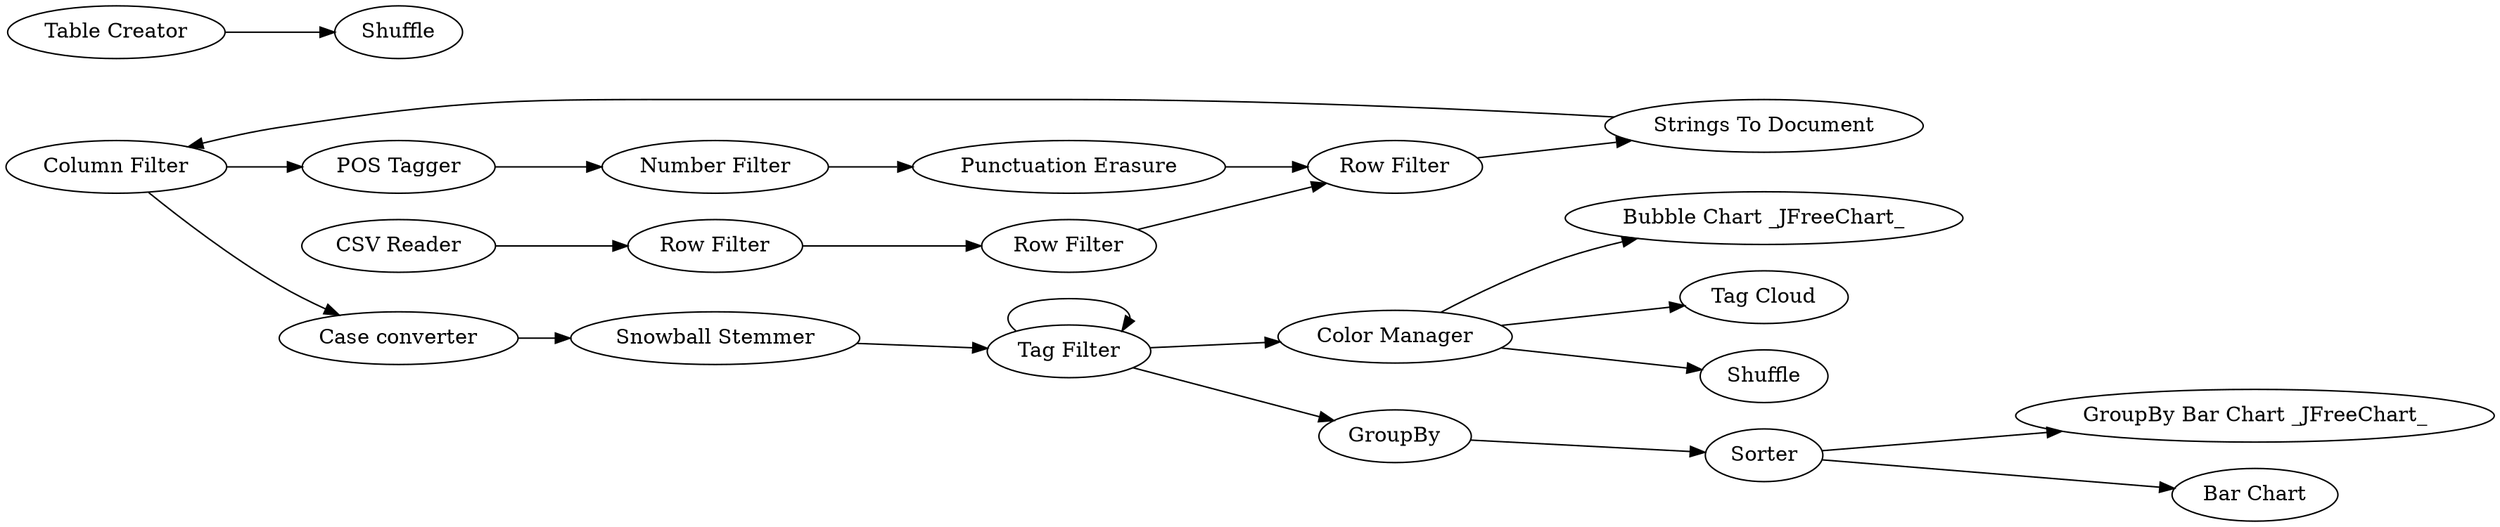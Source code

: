 digraph {
	111 -> 781
	111 -> 785
	111 -> 112
	22 -> 33
	18 -> 105
	783 -> 784
	20 -> 23
	22 -> 17
	14 -> 15
	17 -> 18
	105 -> 774
	778 -> 20
	105 -> 111
	33 -> 14
	105 -> 105
	109 -> 110
	775 -> 780
	775 -> 777
	15 -> 20
	110 -> 778
	23 -> 22
	774 -> 775
	784 [label=Shuffle]
	774 [label=GroupBy]
	18 [label="Snowball Stemmer"]
	105 [label="Tag Filter"]
	17 [label="Case converter"]
	781 [label=Shuffle]
	778 [label="Row Filter"]
	775 [label=Sorter]
	15 [label="Punctuation Erasure"]
	109 [label="CSV Reader"]
	110 [label="Row Filter"]
	785 [label="Bubble Chart _JFreeChart_"]
	112 [label="Tag Cloud"]
	22 [label="Column Filter"]
	777 [label="Bar Chart"]
	23 [label="Strings To Document"]
	14 [label="Number Filter"]
	783 [label="Table Creator"]
	20 [label="Row Filter"]
	111 [label="Color Manager"]
	33 [label="POS Tagger"]
	780 [label="GroupBy Bar Chart _JFreeChart_"]
	rankdir=LR
}
